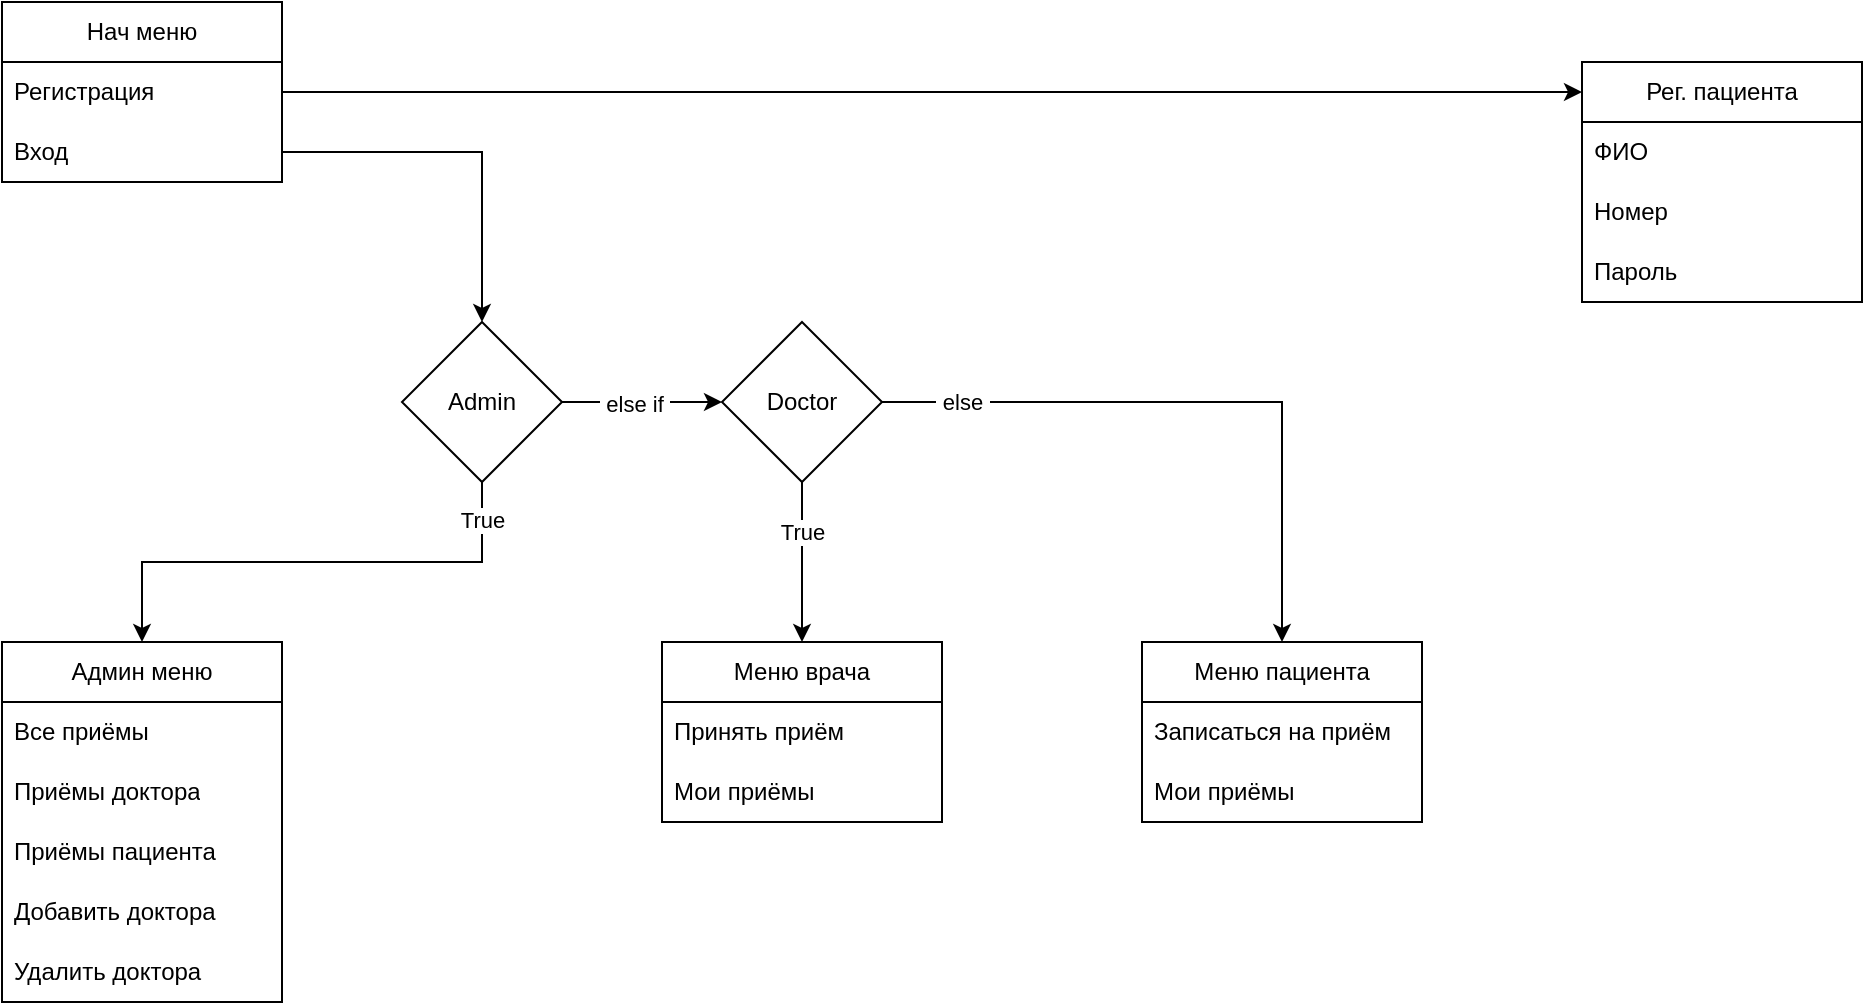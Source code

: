 <mxfile version="24.3.1" type="device">
  <diagram name="Страница — 1" id="wxF1bacv_a9VdhyHZAjL">
    <mxGraphModel dx="1111" dy="573" grid="1" gridSize="10" guides="1" tooltips="1" connect="1" arrows="1" fold="1" page="1" pageScale="1" pageWidth="827" pageHeight="1169" math="0" shadow="0">
      <root>
        <mxCell id="0" />
        <mxCell id="1" parent="0" />
        <mxCell id="FXJhZsE6ygOkz5vdfHuf-5" value="Нач меню" style="swimlane;fontStyle=0;childLayout=stackLayout;horizontal=1;startSize=30;horizontalStack=0;resizeParent=1;resizeParentMax=0;resizeLast=0;collapsible=1;marginBottom=0;whiteSpace=wrap;html=1;" parent="1" vertex="1">
          <mxGeometry x="40" y="40" width="140" height="90" as="geometry" />
        </mxCell>
        <mxCell id="3HsFZvzpwPpUL35nPNgv-25" value="Регистрация" style="text;strokeColor=none;fillColor=none;align=left;verticalAlign=middle;spacingLeft=4;spacingRight=4;overflow=hidden;points=[[0,0.5],[1,0.5]];portConstraint=eastwest;rotatable=0;whiteSpace=wrap;html=1;" parent="FXJhZsE6ygOkz5vdfHuf-5" vertex="1">
          <mxGeometry y="30" width="140" height="30" as="geometry" />
        </mxCell>
        <mxCell id="FXJhZsE6ygOkz5vdfHuf-6" value="Вход" style="text;strokeColor=none;fillColor=none;align=left;verticalAlign=middle;spacingLeft=4;spacingRight=4;overflow=hidden;points=[[0,0.5],[1,0.5]];portConstraint=eastwest;rotatable=0;whiteSpace=wrap;html=1;" parent="FXJhZsE6ygOkz5vdfHuf-5" vertex="1">
          <mxGeometry y="60" width="140" height="30" as="geometry" />
        </mxCell>
        <mxCell id="3HsFZvzpwPpUL35nPNgv-7" style="edgeStyle=orthogonalEdgeStyle;rounded=0;orthogonalLoop=1;jettySize=auto;html=1;" parent="1" source="3HsFZvzpwPpUL35nPNgv-1" target="3HsFZvzpwPpUL35nPNgv-3" edge="1">
          <mxGeometry relative="1" as="geometry">
            <Array as="points">
              <mxPoint x="280" y="320" />
              <mxPoint x="110" y="320" />
            </Array>
          </mxGeometry>
        </mxCell>
        <mxCell id="3HsFZvzpwPpUL35nPNgv-8" value="True" style="edgeLabel;html=1;align=center;verticalAlign=middle;resizable=0;points=[];" parent="3HsFZvzpwPpUL35nPNgv-7" vertex="1" connectable="0">
          <mxGeometry x="-0.854" relative="1" as="geometry">
            <mxPoint as="offset" />
          </mxGeometry>
        </mxCell>
        <mxCell id="3HsFZvzpwPpUL35nPNgv-10" style="edgeStyle=orthogonalEdgeStyle;rounded=0;orthogonalLoop=1;jettySize=auto;html=1;" parent="1" source="3HsFZvzpwPpUL35nPNgv-1" target="3HsFZvzpwPpUL35nPNgv-9" edge="1">
          <mxGeometry relative="1" as="geometry" />
        </mxCell>
        <mxCell id="3HsFZvzpwPpUL35nPNgv-30" value="&amp;nbsp;else if&amp;nbsp;" style="edgeLabel;html=1;align=center;verticalAlign=middle;resizable=0;points=[];" parent="3HsFZvzpwPpUL35nPNgv-10" vertex="1" connectable="0">
          <mxGeometry x="-0.112" y="-1" relative="1" as="geometry">
            <mxPoint as="offset" />
          </mxGeometry>
        </mxCell>
        <mxCell id="3HsFZvzpwPpUL35nPNgv-1" value="Admin" style="rhombus;whiteSpace=wrap;html=1;" parent="1" vertex="1">
          <mxGeometry x="240" y="200" width="80" height="80" as="geometry" />
        </mxCell>
        <mxCell id="3HsFZvzpwPpUL35nPNgv-2" style="edgeStyle=orthogonalEdgeStyle;rounded=0;orthogonalLoop=1;jettySize=auto;html=1;" parent="1" source="FXJhZsE6ygOkz5vdfHuf-6" target="3HsFZvzpwPpUL35nPNgv-1" edge="1">
          <mxGeometry relative="1" as="geometry" />
        </mxCell>
        <mxCell id="3HsFZvzpwPpUL35nPNgv-3" value="Админ меню" style="swimlane;fontStyle=0;childLayout=stackLayout;horizontal=1;startSize=30;horizontalStack=0;resizeParent=1;resizeParentMax=0;resizeLast=0;collapsible=1;marginBottom=0;whiteSpace=wrap;html=1;" parent="1" vertex="1">
          <mxGeometry x="40" y="360" width="140" height="180" as="geometry" />
        </mxCell>
        <mxCell id="3HsFZvzpwPpUL35nPNgv-16" value="Все приёмы" style="text;strokeColor=none;fillColor=none;align=left;verticalAlign=middle;spacingLeft=4;spacingRight=4;overflow=hidden;points=[[0,0.5],[1,0.5]];portConstraint=eastwest;rotatable=0;whiteSpace=wrap;html=1;" parent="3HsFZvzpwPpUL35nPNgv-3" vertex="1">
          <mxGeometry y="30" width="140" height="30" as="geometry" />
        </mxCell>
        <mxCell id="3HsFZvzpwPpUL35nPNgv-17" value="Приёмы доктора" style="text;strokeColor=none;fillColor=none;align=left;verticalAlign=middle;spacingLeft=4;spacingRight=4;overflow=hidden;points=[[0,0.5],[1,0.5]];portConstraint=eastwest;rotatable=0;whiteSpace=wrap;html=1;" parent="3HsFZvzpwPpUL35nPNgv-3" vertex="1">
          <mxGeometry y="60" width="140" height="30" as="geometry" />
        </mxCell>
        <mxCell id="3HsFZvzpwPpUL35nPNgv-18" value="Приёмы пациента" style="text;strokeColor=none;fillColor=none;align=left;verticalAlign=middle;spacingLeft=4;spacingRight=4;overflow=hidden;points=[[0,0.5],[1,0.5]];portConstraint=eastwest;rotatable=0;whiteSpace=wrap;html=1;" parent="3HsFZvzpwPpUL35nPNgv-3" vertex="1">
          <mxGeometry y="90" width="140" height="30" as="geometry" />
        </mxCell>
        <mxCell id="3HsFZvzpwPpUL35nPNgv-4" value="Добавить доктора" style="text;strokeColor=none;fillColor=none;align=left;verticalAlign=middle;spacingLeft=4;spacingRight=4;overflow=hidden;points=[[0,0.5],[1,0.5]];portConstraint=eastwest;rotatable=0;whiteSpace=wrap;html=1;" parent="3HsFZvzpwPpUL35nPNgv-3" vertex="1">
          <mxGeometry y="120" width="140" height="30" as="geometry" />
        </mxCell>
        <mxCell id="3HsFZvzpwPpUL35nPNgv-5" value="Удалить доктора" style="text;strokeColor=none;fillColor=none;align=left;verticalAlign=middle;spacingLeft=4;spacingRight=4;overflow=hidden;points=[[0,0.5],[1,0.5]];portConstraint=eastwest;rotatable=0;whiteSpace=wrap;html=1;" parent="3HsFZvzpwPpUL35nPNgv-3" vertex="1">
          <mxGeometry y="150" width="140" height="30" as="geometry" />
        </mxCell>
        <mxCell id="3HsFZvzpwPpUL35nPNgv-15" style="edgeStyle=orthogonalEdgeStyle;rounded=0;orthogonalLoop=1;jettySize=auto;html=1;" parent="1" source="3HsFZvzpwPpUL35nPNgv-9" target="3HsFZvzpwPpUL35nPNgv-11" edge="1">
          <mxGeometry relative="1" as="geometry" />
        </mxCell>
        <mxCell id="3HsFZvzpwPpUL35nPNgv-24" value="True" style="edgeLabel;html=1;align=center;verticalAlign=middle;resizable=0;points=[];" parent="3HsFZvzpwPpUL35nPNgv-15" vertex="1" connectable="0">
          <mxGeometry x="-0.369" relative="1" as="geometry">
            <mxPoint as="offset" />
          </mxGeometry>
        </mxCell>
        <mxCell id="3HsFZvzpwPpUL35nPNgv-23" style="edgeStyle=orthogonalEdgeStyle;rounded=0;orthogonalLoop=1;jettySize=auto;html=1;" parent="1" source="3HsFZvzpwPpUL35nPNgv-9" target="3HsFZvzpwPpUL35nPNgv-19" edge="1">
          <mxGeometry relative="1" as="geometry" />
        </mxCell>
        <mxCell id="3HsFZvzpwPpUL35nPNgv-32" value="&amp;nbsp;else&amp;nbsp;" style="edgeLabel;html=1;align=center;verticalAlign=middle;resizable=0;points=[];" parent="3HsFZvzpwPpUL35nPNgv-23" vertex="1" connectable="0">
          <mxGeometry x="-0.752" relative="1" as="geometry">
            <mxPoint as="offset" />
          </mxGeometry>
        </mxCell>
        <mxCell id="3HsFZvzpwPpUL35nPNgv-9" value="Doctor" style="rhombus;whiteSpace=wrap;html=1;" parent="1" vertex="1">
          <mxGeometry x="400" y="200" width="80" height="80" as="geometry" />
        </mxCell>
        <mxCell id="3HsFZvzpwPpUL35nPNgv-11" value="Меню врача" style="swimlane;fontStyle=0;childLayout=stackLayout;horizontal=1;startSize=30;horizontalStack=0;resizeParent=1;resizeParentMax=0;resizeLast=0;collapsible=1;marginBottom=0;whiteSpace=wrap;html=1;" parent="1" vertex="1">
          <mxGeometry x="370" y="360" width="140" height="90" as="geometry" />
        </mxCell>
        <mxCell id="3HsFZvzpwPpUL35nPNgv-12" value="Принять приём" style="text;strokeColor=none;fillColor=none;align=left;verticalAlign=middle;spacingLeft=4;spacingRight=4;overflow=hidden;points=[[0,0.5],[1,0.5]];portConstraint=eastwest;rotatable=0;whiteSpace=wrap;html=1;" parent="3HsFZvzpwPpUL35nPNgv-11" vertex="1">
          <mxGeometry y="30" width="140" height="30" as="geometry" />
        </mxCell>
        <mxCell id="3HsFZvzpwPpUL35nPNgv-14" value="Мои приёмы" style="text;strokeColor=none;fillColor=none;align=left;verticalAlign=middle;spacingLeft=4;spacingRight=4;overflow=hidden;points=[[0,0.5],[1,0.5]];portConstraint=eastwest;rotatable=0;whiteSpace=wrap;html=1;" parent="3HsFZvzpwPpUL35nPNgv-11" vertex="1">
          <mxGeometry y="60" width="140" height="30" as="geometry" />
        </mxCell>
        <mxCell id="3HsFZvzpwPpUL35nPNgv-19" value="Меню пациента" style="swimlane;fontStyle=0;childLayout=stackLayout;horizontal=1;startSize=30;horizontalStack=0;resizeParent=1;resizeParentMax=0;resizeLast=0;collapsible=1;marginBottom=0;whiteSpace=wrap;html=1;" parent="1" vertex="1">
          <mxGeometry x="610" y="360" width="140" height="90" as="geometry" />
        </mxCell>
        <mxCell id="3HsFZvzpwPpUL35nPNgv-20" value="Записаться на приём" style="text;strokeColor=none;fillColor=none;align=left;verticalAlign=middle;spacingLeft=4;spacingRight=4;overflow=hidden;points=[[0,0.5],[1,0.5]];portConstraint=eastwest;rotatable=0;whiteSpace=wrap;html=1;" parent="3HsFZvzpwPpUL35nPNgv-19" vertex="1">
          <mxGeometry y="30" width="140" height="30" as="geometry" />
        </mxCell>
        <mxCell id="3HsFZvzpwPpUL35nPNgv-21" value="Мои приёмы" style="text;strokeColor=none;fillColor=none;align=left;verticalAlign=middle;spacingLeft=4;spacingRight=4;overflow=hidden;points=[[0,0.5],[1,0.5]];portConstraint=eastwest;rotatable=0;whiteSpace=wrap;html=1;" parent="3HsFZvzpwPpUL35nPNgv-19" vertex="1">
          <mxGeometry y="60" width="140" height="30" as="geometry" />
        </mxCell>
        <mxCell id="3HsFZvzpwPpUL35nPNgv-26" value="Рег. пациента" style="swimlane;fontStyle=0;childLayout=stackLayout;horizontal=1;startSize=30;horizontalStack=0;resizeParent=1;resizeParentMax=0;resizeLast=0;collapsible=1;marginBottom=0;whiteSpace=wrap;html=1;" parent="1" vertex="1">
          <mxGeometry x="830" y="70" width="140" height="120" as="geometry" />
        </mxCell>
        <mxCell id="3HsFZvzpwPpUL35nPNgv-27" value="ФИО" style="text;strokeColor=none;fillColor=none;align=left;verticalAlign=middle;spacingLeft=4;spacingRight=4;overflow=hidden;points=[[0,0.5],[1,0.5]];portConstraint=eastwest;rotatable=0;whiteSpace=wrap;html=1;" parent="3HsFZvzpwPpUL35nPNgv-26" vertex="1">
          <mxGeometry y="30" width="140" height="30" as="geometry" />
        </mxCell>
        <mxCell id="3HsFZvzpwPpUL35nPNgv-33" value="Номер" style="text;strokeColor=none;fillColor=none;align=left;verticalAlign=middle;spacingLeft=4;spacingRight=4;overflow=hidden;points=[[0,0.5],[1,0.5]];portConstraint=eastwest;rotatable=0;whiteSpace=wrap;html=1;" parent="3HsFZvzpwPpUL35nPNgv-26" vertex="1">
          <mxGeometry y="60" width="140" height="30" as="geometry" />
        </mxCell>
        <mxCell id="uMtJW5_vlusT_gcamf6g-1" value="Пароль" style="text;strokeColor=none;fillColor=none;align=left;verticalAlign=middle;spacingLeft=4;spacingRight=4;overflow=hidden;points=[[0,0.5],[1,0.5]];portConstraint=eastwest;rotatable=0;whiteSpace=wrap;html=1;" parent="3HsFZvzpwPpUL35nPNgv-26" vertex="1">
          <mxGeometry y="90" width="140" height="30" as="geometry" />
        </mxCell>
        <mxCell id="3HsFZvzpwPpUL35nPNgv-35" style="edgeStyle=orthogonalEdgeStyle;rounded=0;orthogonalLoop=1;jettySize=auto;html=1;" parent="1" source="3HsFZvzpwPpUL35nPNgv-25" edge="1">
          <mxGeometry relative="1" as="geometry">
            <mxPoint x="830" y="85" as="targetPoint" />
          </mxGeometry>
        </mxCell>
      </root>
    </mxGraphModel>
  </diagram>
</mxfile>
